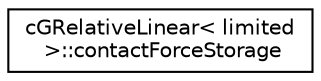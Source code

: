 digraph "Graphical Class Hierarchy"
{
 // LATEX_PDF_SIZE
  edge [fontname="Helvetica",fontsize="10",labelfontname="Helvetica",labelfontsize="10"];
  node [fontname="Helvetica",fontsize="10",shape=record];
  rankdir="LR";
  Node0 [label="cGRelativeLinear\< limited\l \>::contactForceStorage",height=0.2,width=0.4,color="black", fillcolor="white", style="filled",URL="$structpFlow_1_1cfModels_1_1cGRelativeLinear_1_1contactForceStorage.html",tooltip=" "];
}
